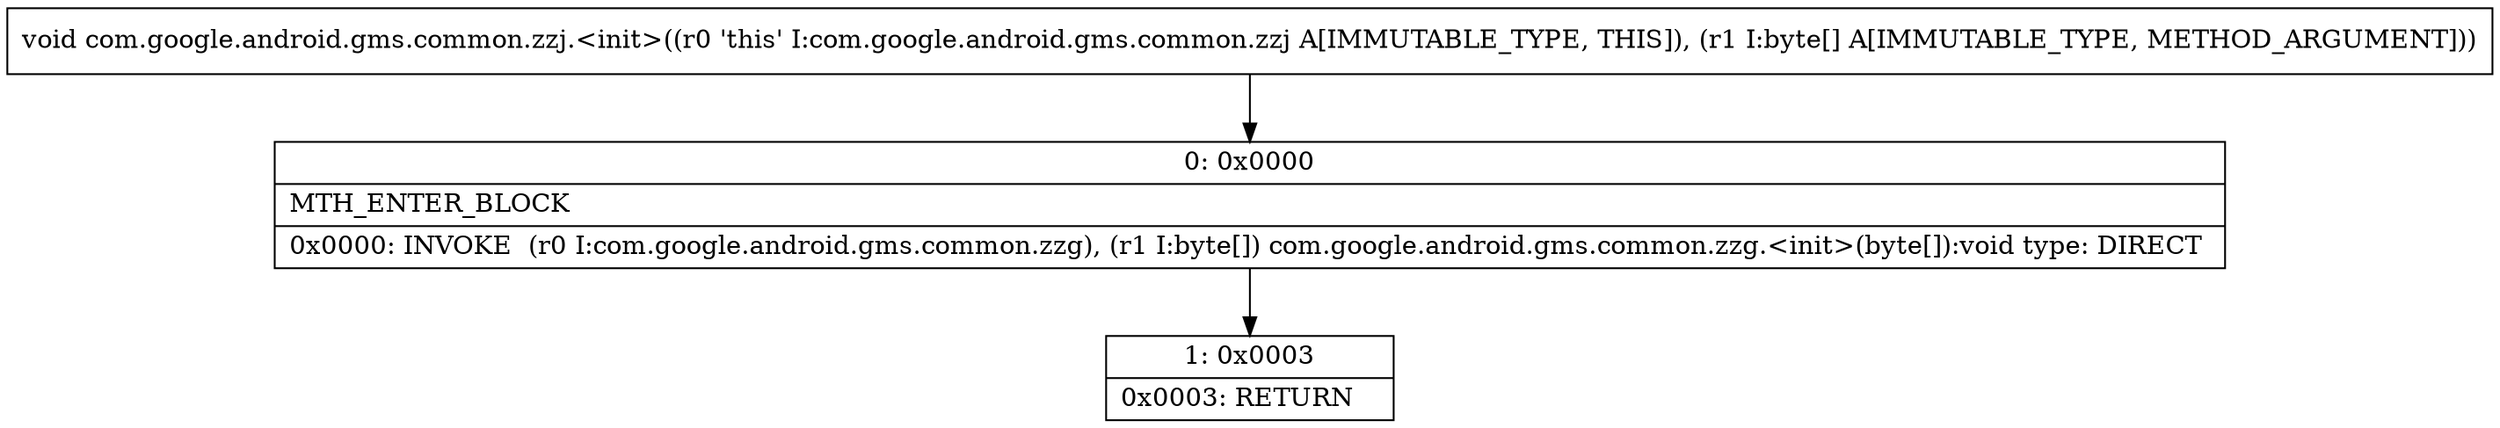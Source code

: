digraph "CFG forcom.google.android.gms.common.zzj.\<init\>([B)V" {
Node_0 [shape=record,label="{0\:\ 0x0000|MTH_ENTER_BLOCK\l|0x0000: INVOKE  (r0 I:com.google.android.gms.common.zzg), (r1 I:byte[]) com.google.android.gms.common.zzg.\<init\>(byte[]):void type: DIRECT \l}"];
Node_1 [shape=record,label="{1\:\ 0x0003|0x0003: RETURN   \l}"];
MethodNode[shape=record,label="{void com.google.android.gms.common.zzj.\<init\>((r0 'this' I:com.google.android.gms.common.zzj A[IMMUTABLE_TYPE, THIS]), (r1 I:byte[] A[IMMUTABLE_TYPE, METHOD_ARGUMENT])) }"];
MethodNode -> Node_0;
Node_0 -> Node_1;
}

